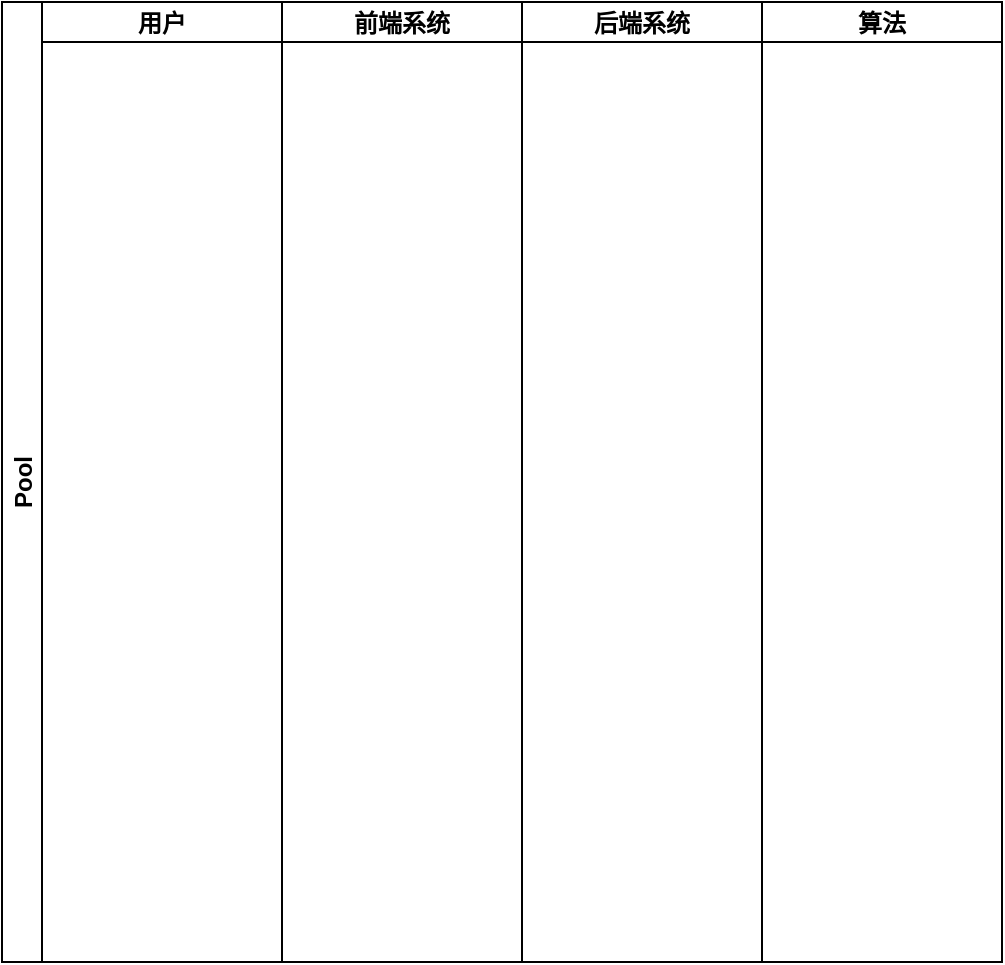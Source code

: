 <mxfile version="21.3.8" type="github">
  <diagram id="C5RBs43oDa-KdzZeNtuy" name="Page-1">
    <mxGraphModel dx="927" dy="566" grid="1" gridSize="10" guides="1" tooltips="1" connect="1" arrows="1" fold="1" page="1" pageScale="1" pageWidth="827" pageHeight="1169" math="0" shadow="0">
      <root>
        <mxCell id="WIyWlLk6GJQsqaUBKTNV-0" />
        <mxCell id="WIyWlLk6GJQsqaUBKTNV-1" parent="WIyWlLk6GJQsqaUBKTNV-0" />
        <mxCell id="oQxmIc9lAPI7KhZRpuhM-14" value="Pool" style="swimlane;childLayout=stackLayout;resizeParent=1;resizeParentMax=0;startSize=20;horizontal=0;horizontalStack=1;" vertex="1" parent="WIyWlLk6GJQsqaUBKTNV-1">
          <mxGeometry x="150" y="90" width="380" height="480" as="geometry" />
        </mxCell>
        <mxCell id="oQxmIc9lAPI7KhZRpuhM-15" value="用户" style="swimlane;startSize=20;" vertex="1" parent="oQxmIc9lAPI7KhZRpuhM-14">
          <mxGeometry x="20" width="120" height="480" as="geometry" />
        </mxCell>
        <mxCell id="oQxmIc9lAPI7KhZRpuhM-16" value="前端系统" style="swimlane;startSize=20;" vertex="1" parent="oQxmIc9lAPI7KhZRpuhM-14">
          <mxGeometry x="140" width="120" height="480" as="geometry" />
        </mxCell>
        <mxCell id="oQxmIc9lAPI7KhZRpuhM-17" value="后端系统" style="swimlane;startSize=20;" vertex="1" parent="oQxmIc9lAPI7KhZRpuhM-14">
          <mxGeometry x="260" width="120" height="480" as="geometry" />
        </mxCell>
        <mxCell id="oQxmIc9lAPI7KhZRpuhM-20" value="算法" style="swimlane;startSize=20;" vertex="1" parent="WIyWlLk6GJQsqaUBKTNV-1">
          <mxGeometry x="530" y="90" width="120" height="480" as="geometry" />
        </mxCell>
      </root>
    </mxGraphModel>
  </diagram>
</mxfile>
